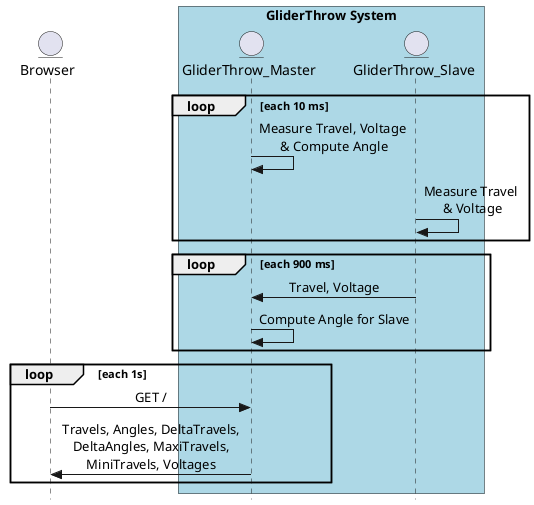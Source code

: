 @startuml GliderThrowSequence
    skinparam style strictuml
    skinparam SequenceMessageAlignment center
    entity Browser
    box "GliderThrow System" #LightBlue
        entity GliderThrow_Master
        entity GliderThrow_Slave
    end box


    loop each 10 ms
        GliderThrow_Master -> GliderThrow_Master : Measure Travel, Voltage\n & Compute Angle
        GliderThrow_Slave -> GliderThrow_Slave : Measure Travel\n & Voltage
    end

    loop each 900 ms
        GliderThrow_Slave -> GliderThrow_Master : Travel, Voltage
        GliderThrow_Master -> GliderThrow_Master : Compute Angle for Slave
    end

    loop each 1s
        Browser -> GliderThrow_Master : GET /
        GliderThrow_Master -> Browser : Travels, Angles, DeltaTravels,\n DeltaAngles, MaxiTravels, \nMiniTravels, Voltages
    end

@enduml